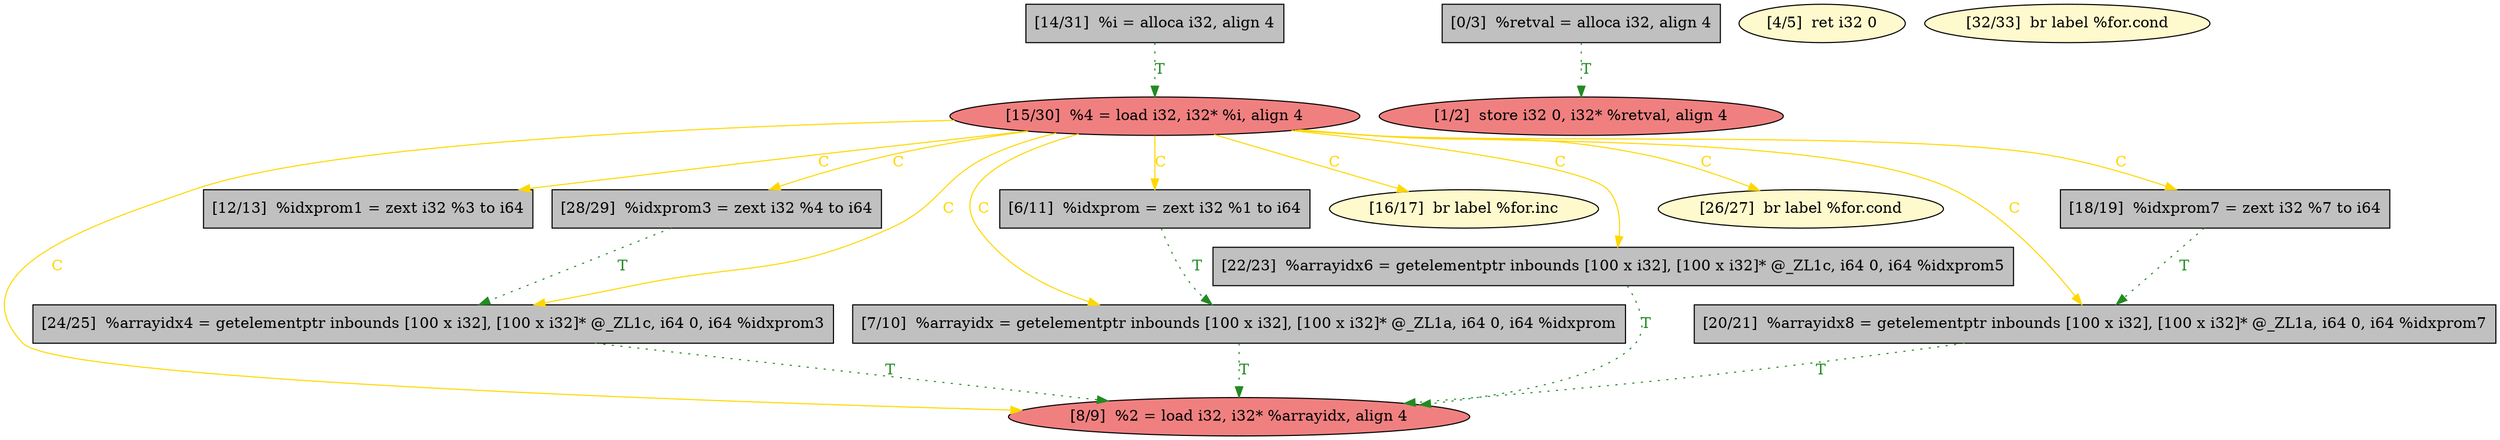 
digraph G {


node72 [fillcolor=grey,label="[7/10]  %arrayidx = getelementptr inbounds [100 x i32], [100 x i32]* @_ZL1a, i64 0, i64 %idxprom",shape=rectangle,style=filled ]
node71 [fillcolor=grey,label="[12/13]  %idxprom1 = zext i32 %3 to i64",shape=rectangle,style=filled ]
node68 [fillcolor=grey,label="[0/3]  %retval = alloca i32, align 4",shape=rectangle,style=filled ]
node73 [fillcolor=grey,label="[14/31]  %i = alloca i32, align 4",shape=rectangle,style=filled ]
node69 [fillcolor=lemonchiffon,label="[4/5]  ret i32 0",shape=ellipse,style=filled ]
node76 [fillcolor=lightcoral,label="[1/2]  store i32 0, i32* %retval, align 4",shape=ellipse,style=filled ]
node74 [fillcolor=lightcoral,label="[8/9]  %2 = load i32, i32* %arrayidx, align 4",shape=ellipse,style=filled ]
node75 [fillcolor=grey,label="[24/25]  %arrayidx4 = getelementptr inbounds [100 x i32], [100 x i32]* @_ZL1c, i64 0, i64 %idxprom3",shape=rectangle,style=filled ]
node77 [fillcolor=grey,label="[28/29]  %idxprom3 = zext i32 %4 to i64",shape=rectangle,style=filled ]
node78 [fillcolor=grey,label="[22/23]  %arrayidx6 = getelementptr inbounds [100 x i32], [100 x i32]* @_ZL1c, i64 0, i64 %idxprom5",shape=rectangle,style=filled ]
node83 [fillcolor=lemonchiffon,label="[16/17]  br label %for.inc",shape=ellipse,style=filled ]
node80 [fillcolor=lemonchiffon,label="[32/33]  br label %for.cond",shape=ellipse,style=filled ]
node79 [fillcolor=grey,label="[20/21]  %arrayidx8 = getelementptr inbounds [100 x i32], [100 x i32]* @_ZL1a, i64 0, i64 %idxprom7",shape=rectangle,style=filled ]
node84 [fillcolor=lemonchiffon,label="[26/27]  br label %for.cond",shape=ellipse,style=filled ]
node81 [fillcolor=lightcoral,label="[15/30]  %4 = load i32, i32* %i, align 4",shape=ellipse,style=filled ]
node70 [fillcolor=grey,label="[6/11]  %idxprom = zext i32 %1 to i64",shape=rectangle,style=filled ]
node82 [fillcolor=grey,label="[18/19]  %idxprom7 = zext i32 %7 to i64",shape=rectangle,style=filled ]

node81->node70 [color=gold,label="C",fontcolor=gold ]
node81->node72 [color=gold,label="C",fontcolor=gold ]
node78->node74 [style=dotted,color=forestgreen,label="T",penwidth=1.0,fontcolor=forestgreen ]
node81->node77 [color=gold,label="C",fontcolor=gold ]
node81->node74 [color=gold,label="C",fontcolor=gold ]
node81->node78 [color=gold,label="C",fontcolor=gold ]
node81->node79 [color=gold,label="C",fontcolor=gold ]
node77->node75 [style=dotted,color=forestgreen,label="T",penwidth=1.0,fontcolor=forestgreen ]
node81->node71 [color=gold,label="C",fontcolor=gold ]
node81->node82 [color=gold,label="C",fontcolor=gold ]
node73->node81 [style=dotted,color=forestgreen,label="T",penwidth=1.0,fontcolor=forestgreen ]
node79->node74 [style=dotted,color=forestgreen,label="T",penwidth=1.0,fontcolor=forestgreen ]
node81->node75 [color=gold,label="C",fontcolor=gold ]
node72->node74 [style=dotted,color=forestgreen,label="T",penwidth=1.0,fontcolor=forestgreen ]
node81->node84 [color=gold,label="C",fontcolor=gold ]
node68->node76 [style=dotted,color=forestgreen,label="T",penwidth=1.0,fontcolor=forestgreen ]
node70->node72 [style=dotted,color=forestgreen,label="T",penwidth=1.0,fontcolor=forestgreen ]
node81->node83 [color=gold,label="C",fontcolor=gold ]
node75->node74 [style=dotted,color=forestgreen,label="T",penwidth=1.0,fontcolor=forestgreen ]
node82->node79 [style=dotted,color=forestgreen,label="T",penwidth=1.0,fontcolor=forestgreen ]


}

